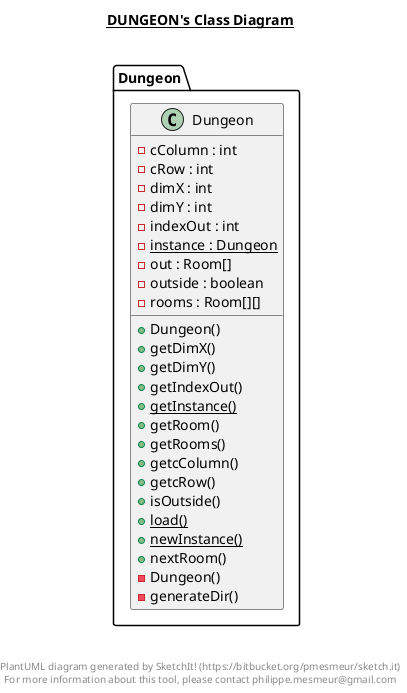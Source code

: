 @startuml

title __DUNGEON's Class Diagram__\n

  namespace Dungeon {
    class Dungeon.Dungeon {
        - cColumn : int
        - cRow : int
        - dimX : int
        - dimY : int
        - indexOut : int
        {static} - instance : Dungeon
        - out : Room[]
        - outside : boolean
        - rooms : Room[][]
        + Dungeon()
        + getDimX()
        + getDimY()
        + getIndexOut()
        {static} + getInstance()
        + getRoom()
        + getRooms()
        + getcColumn()
        + getcRow()
        + isOutside()
        {static} + load()
        {static} + newInstance()
        + nextRoom()
        - Dungeon()
        - generateDir()
    }
  }
  



right footer


PlantUML diagram generated by SketchIt! (https://bitbucket.org/pmesmeur/sketch.it)
For more information about this tool, please contact philippe.mesmeur@gmail.com
endfooter

@enduml
